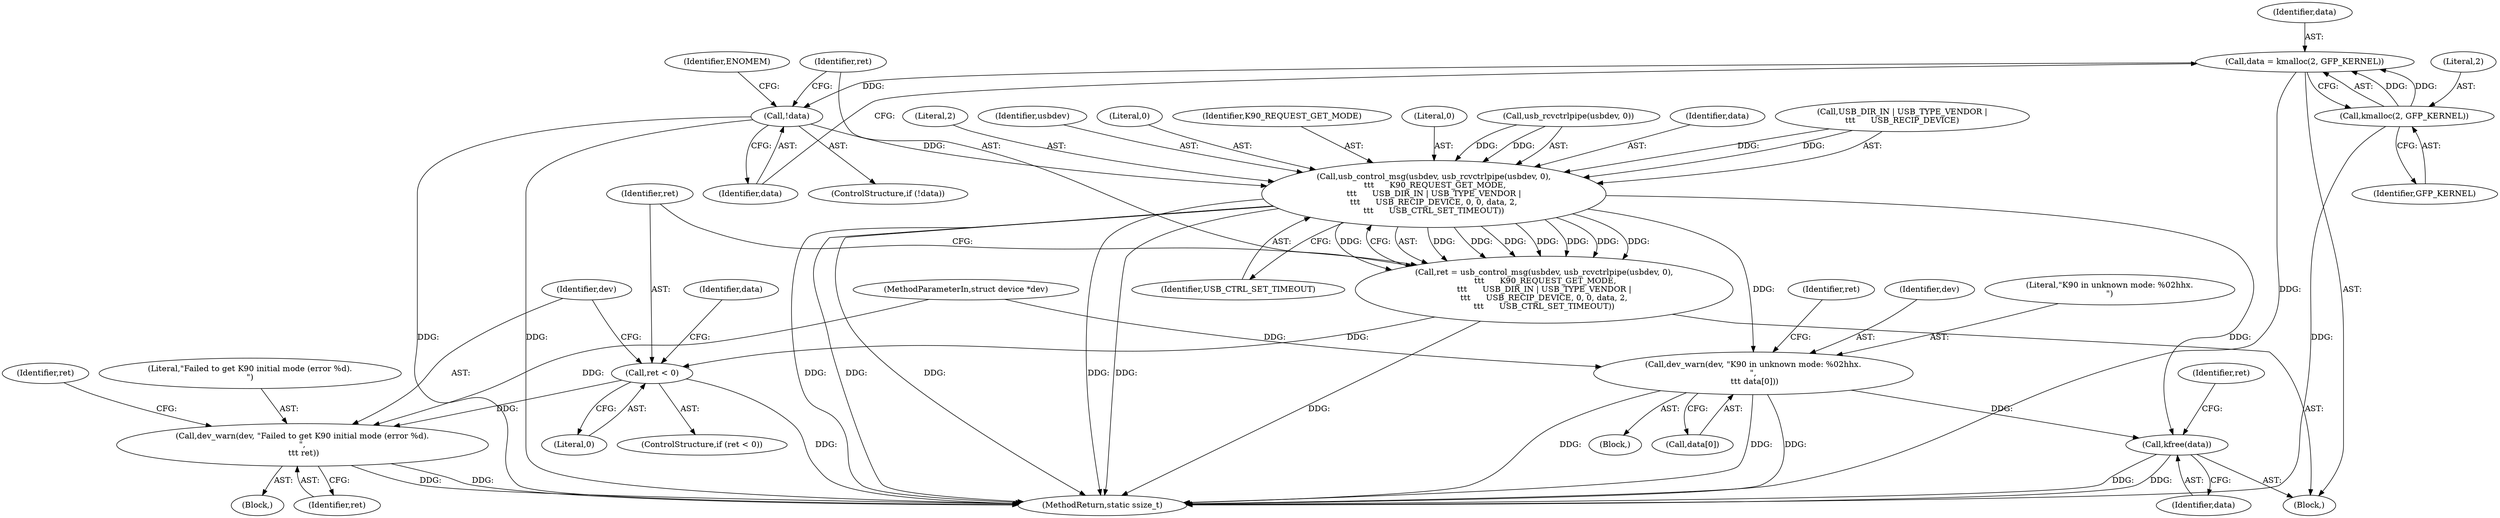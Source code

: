 digraph "0_linux_6d104af38b570d37aa32a5803b04c354f8ed513d_1@API" {
"1000120" [label="(Call,data = kmalloc(2, GFP_KERNEL))"];
"1000122" [label="(Call,kmalloc(2, GFP_KERNEL))"];
"1000126" [label="(Call,!data)"];
"1000133" [label="(Call,usb_control_msg(usbdev, usb_rcvctrlpipe(usbdev, 0),\n \t\t\t      K90_REQUEST_GET_MODE,\n\t\t\t      USB_DIR_IN | USB_TYPE_VENDOR |\n\t\t\t      USB_RECIP_DEVICE, 0, 0, data, 2,\n\t\t\t      USB_CTRL_SET_TIMEOUT))"];
"1000131" [label="(Call,ret = usb_control_msg(usbdev, usb_rcvctrlpipe(usbdev, 0),\n \t\t\t      K90_REQUEST_GET_MODE,\n\t\t\t      USB_DIR_IN | USB_TYPE_VENDOR |\n\t\t\t      USB_RECIP_DEVICE, 0, 0, data, 2,\n\t\t\t      USB_CTRL_SET_TIMEOUT))"];
"1000150" [label="(Call,ret < 0)"];
"1000154" [label="(Call,dev_warn(dev, \"Failed to get K90 initial mode (error %d).\n\",\n \t\t\t ret))"];
"1000179" [label="(Call,dev_warn(dev, \"K90 in unknown mode: %02hhx.\n\",\n \t\t\t data[0]))"];
"1000198" [label="(Call,kfree(data))"];
"1000133" [label="(Call,usb_control_msg(usbdev, usb_rcvctrlpipe(usbdev, 0),\n \t\t\t      K90_REQUEST_GET_MODE,\n\t\t\t      USB_DIR_IN | USB_TYPE_VENDOR |\n\t\t\t      USB_RECIP_DEVICE, 0, 0, data, 2,\n\t\t\t      USB_CTRL_SET_TIMEOUT))"];
"1000124" [label="(Identifier,GFP_KERNEL)"];
"1000156" [label="(Literal,\"Failed to get K90 initial mode (error %d).\n\")"];
"1000150" [label="(Call,ret < 0)"];
"1000134" [label="(Identifier,usbdev)"];
"1000186" [label="(Identifier,ret)"];
"1000123" [label="(Literal,2)"];
"1000125" [label="(ControlStructure,if (!data))"];
"1000152" [label="(Literal,0)"];
"1000155" [label="(Identifier,dev)"];
"1000182" [label="(Call,data[0])"];
"1000159" [label="(Identifier,ret)"];
"1000198" [label="(Call,kfree(data))"];
"1000120" [label="(Call,data = kmalloc(2, GFP_KERNEL))"];
"1000145" [label="(Literal,0)"];
"1000138" [label="(Identifier,K90_REQUEST_GET_MODE)"];
"1000157" [label="(Identifier,ret)"];
"1000127" [label="(Identifier,data)"];
"1000126" [label="(Call,!data)"];
"1000130" [label="(Identifier,ENOMEM)"];
"1000144" [label="(Literal,0)"];
"1000201" [label="(Identifier,ret)"];
"1000199" [label="(Identifier,data)"];
"1000135" [label="(Call,usb_rcvctrlpipe(usbdev, 0))"];
"1000146" [label="(Identifier,data)"];
"1000121" [label="(Identifier,data)"];
"1000101" [label="(MethodParameterIn,struct device *dev)"];
"1000139" [label="(Call,USB_DIR_IN | USB_TYPE_VENDOR |\n\t\t\t      USB_RECIP_DEVICE)"];
"1000148" [label="(Identifier,USB_CTRL_SET_TIMEOUT)"];
"1000180" [label="(Identifier,dev)"];
"1000149" [label="(ControlStructure,if (ret < 0))"];
"1000153" [label="(Block,)"];
"1000132" [label="(Identifier,ret)"];
"1000154" [label="(Call,dev_warn(dev, \"Failed to get K90 initial mode (error %d).\n\",\n \t\t\t ret))"];
"1000122" [label="(Call,kmalloc(2, GFP_KERNEL))"];
"1000147" [label="(Literal,2)"];
"1000179" [label="(Call,dev_warn(dev, \"K90 in unknown mode: %02hhx.\n\",\n \t\t\t data[0]))"];
"1000202" [label="(MethodReturn,static ssize_t)"];
"1000131" [label="(Call,ret = usb_control_msg(usbdev, usb_rcvctrlpipe(usbdev, 0),\n \t\t\t      K90_REQUEST_GET_MODE,\n\t\t\t      USB_DIR_IN | USB_TYPE_VENDOR |\n\t\t\t      USB_RECIP_DEVICE, 0, 0, data, 2,\n\t\t\t      USB_CTRL_SET_TIMEOUT))"];
"1000167" [label="(Block,)"];
"1000104" [label="(Block,)"];
"1000181" [label="(Literal,\"K90 in unknown mode: %02hhx.\n\")"];
"1000151" [label="(Identifier,ret)"];
"1000165" [label="(Identifier,data)"];
"1000120" -> "1000104"  [label="AST: "];
"1000120" -> "1000122"  [label="CFG: "];
"1000121" -> "1000120"  [label="AST: "];
"1000122" -> "1000120"  [label="AST: "];
"1000127" -> "1000120"  [label="CFG: "];
"1000120" -> "1000202"  [label="DDG: "];
"1000122" -> "1000120"  [label="DDG: "];
"1000122" -> "1000120"  [label="DDG: "];
"1000120" -> "1000126"  [label="DDG: "];
"1000122" -> "1000124"  [label="CFG: "];
"1000123" -> "1000122"  [label="AST: "];
"1000124" -> "1000122"  [label="AST: "];
"1000122" -> "1000202"  [label="DDG: "];
"1000126" -> "1000125"  [label="AST: "];
"1000126" -> "1000127"  [label="CFG: "];
"1000127" -> "1000126"  [label="AST: "];
"1000130" -> "1000126"  [label="CFG: "];
"1000132" -> "1000126"  [label="CFG: "];
"1000126" -> "1000202"  [label="DDG: "];
"1000126" -> "1000202"  [label="DDG: "];
"1000126" -> "1000133"  [label="DDG: "];
"1000133" -> "1000131"  [label="AST: "];
"1000133" -> "1000148"  [label="CFG: "];
"1000134" -> "1000133"  [label="AST: "];
"1000135" -> "1000133"  [label="AST: "];
"1000138" -> "1000133"  [label="AST: "];
"1000139" -> "1000133"  [label="AST: "];
"1000144" -> "1000133"  [label="AST: "];
"1000145" -> "1000133"  [label="AST: "];
"1000146" -> "1000133"  [label="AST: "];
"1000147" -> "1000133"  [label="AST: "];
"1000148" -> "1000133"  [label="AST: "];
"1000131" -> "1000133"  [label="CFG: "];
"1000133" -> "1000202"  [label="DDG: "];
"1000133" -> "1000202"  [label="DDG: "];
"1000133" -> "1000202"  [label="DDG: "];
"1000133" -> "1000202"  [label="DDG: "];
"1000133" -> "1000202"  [label="DDG: "];
"1000133" -> "1000131"  [label="DDG: "];
"1000133" -> "1000131"  [label="DDG: "];
"1000133" -> "1000131"  [label="DDG: "];
"1000133" -> "1000131"  [label="DDG: "];
"1000133" -> "1000131"  [label="DDG: "];
"1000133" -> "1000131"  [label="DDG: "];
"1000133" -> "1000131"  [label="DDG: "];
"1000133" -> "1000131"  [label="DDG: "];
"1000135" -> "1000133"  [label="DDG: "];
"1000135" -> "1000133"  [label="DDG: "];
"1000139" -> "1000133"  [label="DDG: "];
"1000139" -> "1000133"  [label="DDG: "];
"1000133" -> "1000179"  [label="DDG: "];
"1000133" -> "1000198"  [label="DDG: "];
"1000131" -> "1000104"  [label="AST: "];
"1000132" -> "1000131"  [label="AST: "];
"1000151" -> "1000131"  [label="CFG: "];
"1000131" -> "1000202"  [label="DDG: "];
"1000131" -> "1000150"  [label="DDG: "];
"1000150" -> "1000149"  [label="AST: "];
"1000150" -> "1000152"  [label="CFG: "];
"1000151" -> "1000150"  [label="AST: "];
"1000152" -> "1000150"  [label="AST: "];
"1000155" -> "1000150"  [label="CFG: "];
"1000165" -> "1000150"  [label="CFG: "];
"1000150" -> "1000202"  [label="DDG: "];
"1000150" -> "1000154"  [label="DDG: "];
"1000154" -> "1000153"  [label="AST: "];
"1000154" -> "1000157"  [label="CFG: "];
"1000155" -> "1000154"  [label="AST: "];
"1000156" -> "1000154"  [label="AST: "];
"1000157" -> "1000154"  [label="AST: "];
"1000159" -> "1000154"  [label="CFG: "];
"1000154" -> "1000202"  [label="DDG: "];
"1000154" -> "1000202"  [label="DDG: "];
"1000101" -> "1000154"  [label="DDG: "];
"1000179" -> "1000167"  [label="AST: "];
"1000179" -> "1000182"  [label="CFG: "];
"1000180" -> "1000179"  [label="AST: "];
"1000181" -> "1000179"  [label="AST: "];
"1000182" -> "1000179"  [label="AST: "];
"1000186" -> "1000179"  [label="CFG: "];
"1000179" -> "1000202"  [label="DDG: "];
"1000179" -> "1000202"  [label="DDG: "];
"1000179" -> "1000202"  [label="DDG: "];
"1000101" -> "1000179"  [label="DDG: "];
"1000179" -> "1000198"  [label="DDG: "];
"1000198" -> "1000104"  [label="AST: "];
"1000198" -> "1000199"  [label="CFG: "];
"1000199" -> "1000198"  [label="AST: "];
"1000201" -> "1000198"  [label="CFG: "];
"1000198" -> "1000202"  [label="DDG: "];
"1000198" -> "1000202"  [label="DDG: "];
}
